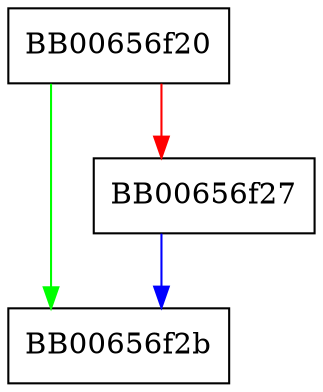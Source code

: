 digraph UI_get0_action_string {
  node [shape="box"];
  graph [splines=ortho];
  BB00656f20 -> BB00656f2b [color="green"];
  BB00656f20 -> BB00656f27 [color="red"];
  BB00656f27 -> BB00656f2b [color="blue"];
}
